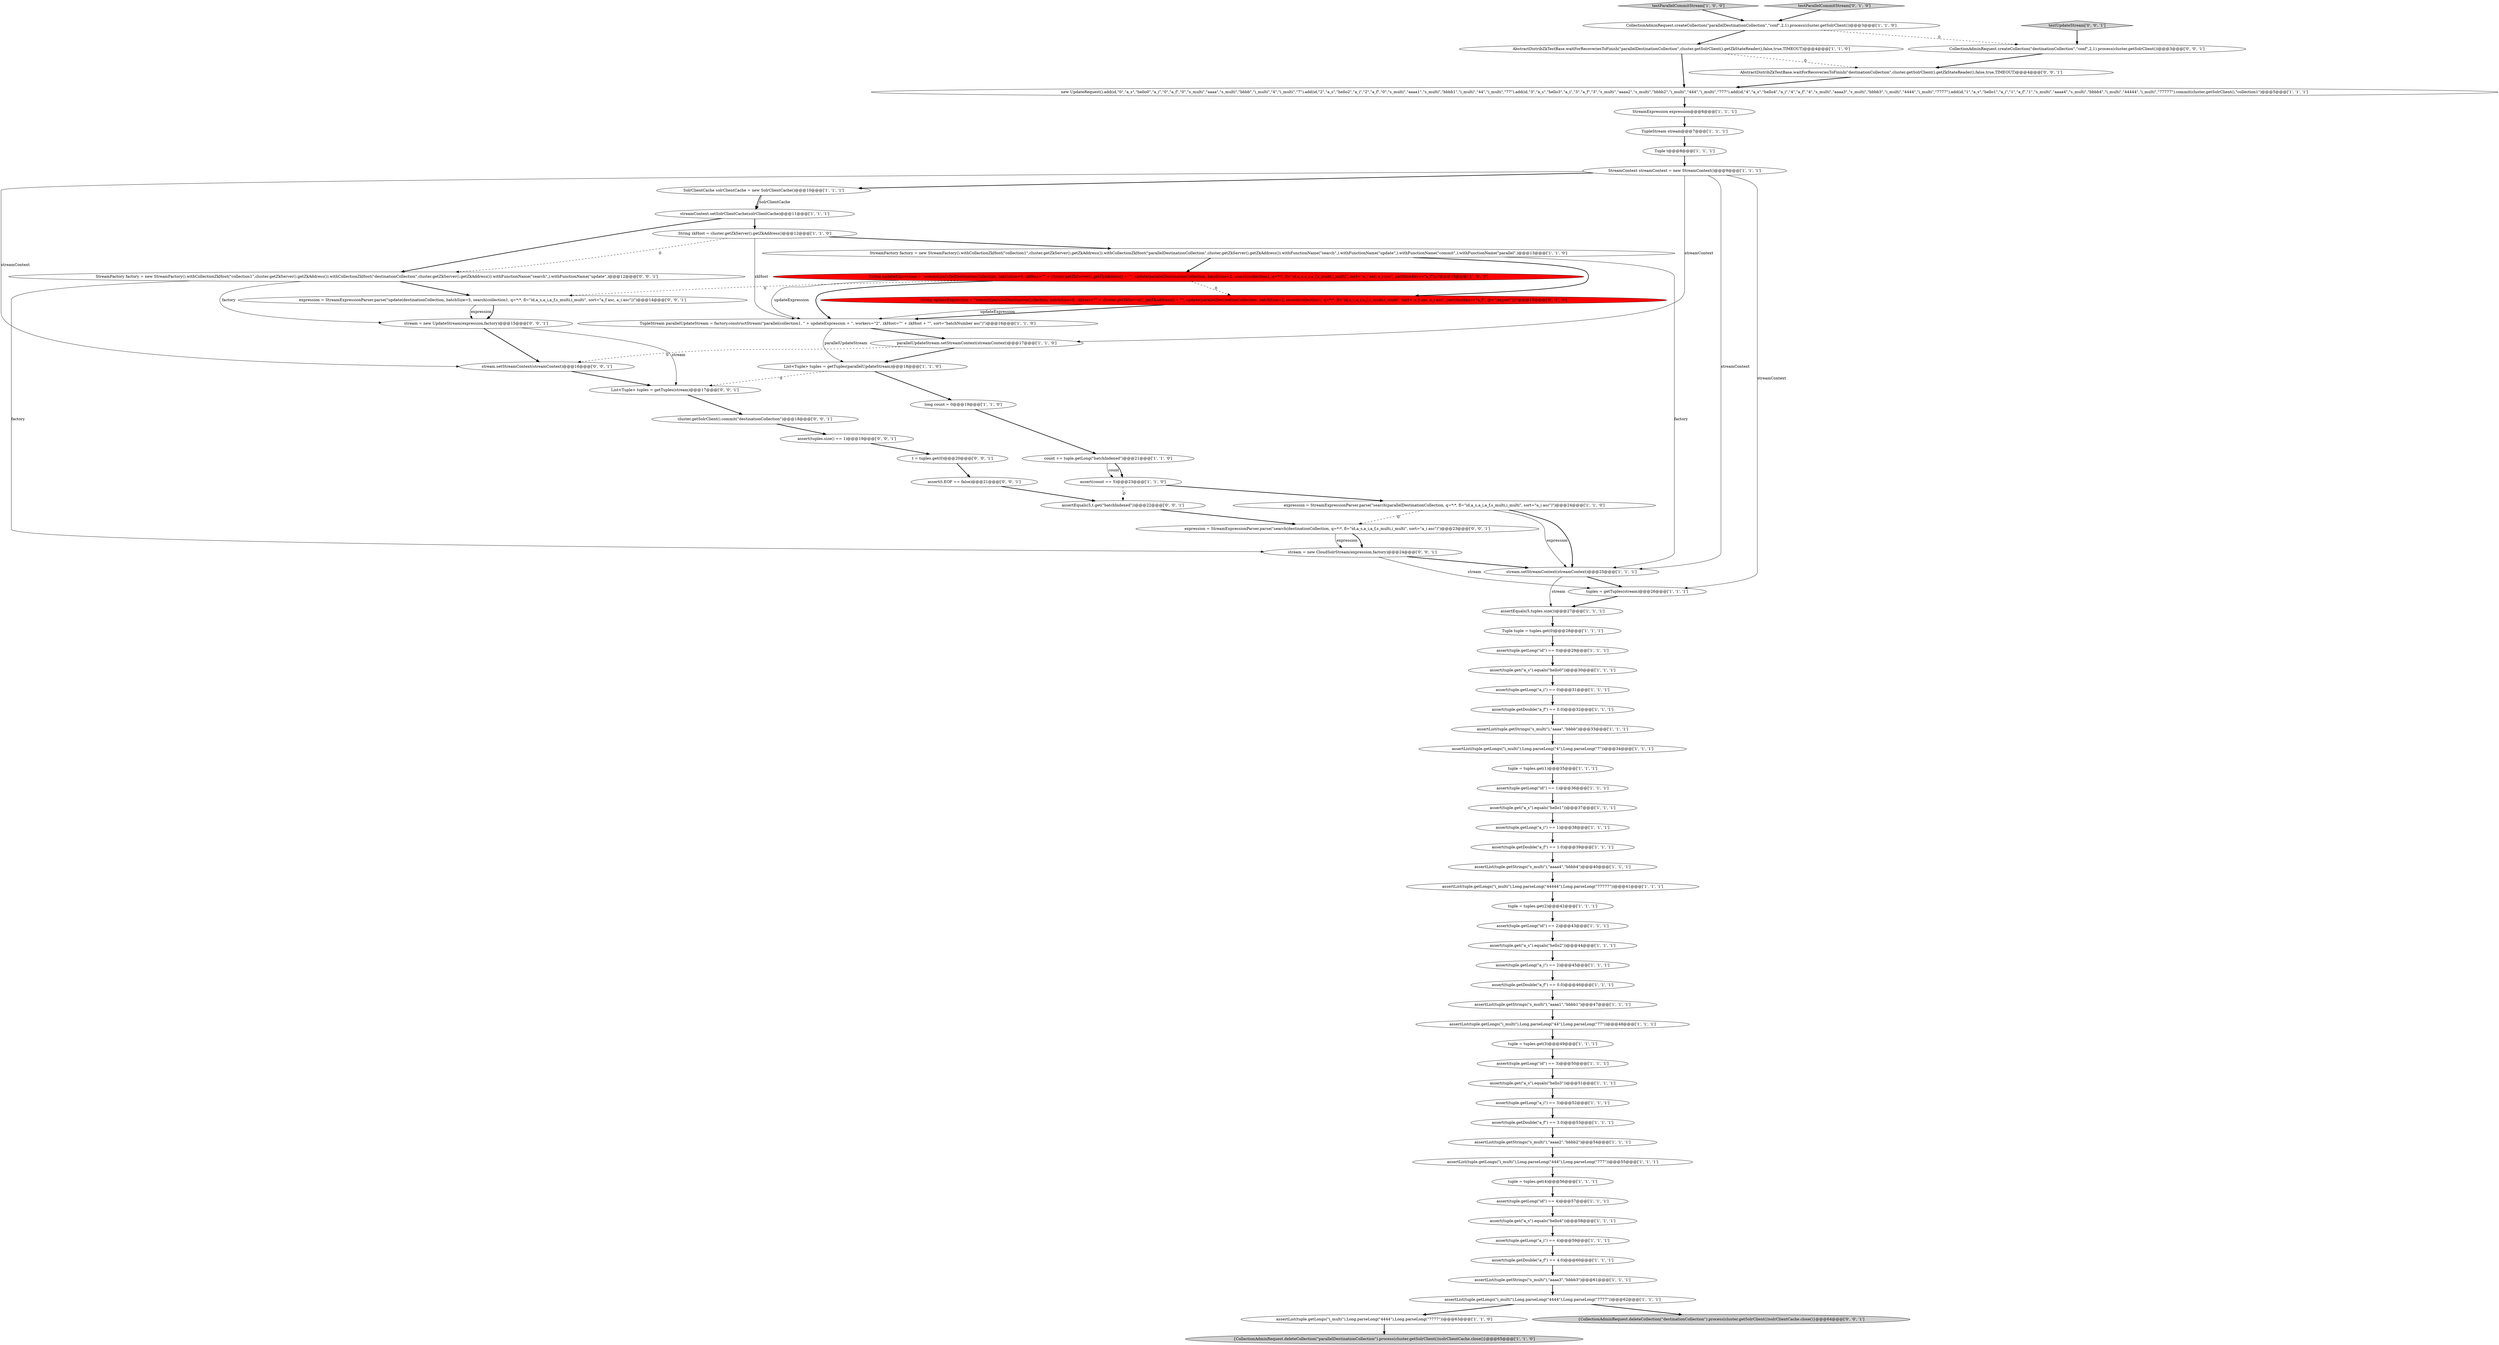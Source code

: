 digraph {
31 [style = filled, label = "assert(tuple.getDouble(\"a_f\") == 0.0)@@@32@@@['1', '1', '1']", fillcolor = white, shape = ellipse image = "AAA0AAABBB1BBB"];
30 [style = filled, label = "assert(tuple.getLong(\"id\") == 3)@@@50@@@['1', '1', '1']", fillcolor = white, shape = ellipse image = "AAA0AAABBB1BBB"];
33 [style = filled, label = "assert(tuple.getDouble(\"a_f\") == 3.0)@@@53@@@['1', '1', '1']", fillcolor = white, shape = ellipse image = "AAA0AAABBB1BBB"];
22 [style = filled, label = "AbstractDistribZkTestBase.waitForRecoveriesToFinish(\"parallelDestinationCollection\",cluster.getSolrClient().getZkStateReader(),false,true,TIMEOUT)@@@4@@@['1', '1', '0']", fillcolor = white, shape = ellipse image = "AAA0AAABBB1BBB"];
19 [style = filled, label = "String updateExpression = \"commit(parallelDestinationCollection, batchSize=0, zkHost=\"\" + cluster.getZkServer().getZkAddress() + \"\", update(parallelDestinationCollection, batchSize=2, search(collection1, q=*:*, fl=\"id,a_s,a_i,a_f,s_multi,i_multi\", sort=\"a_f asc, a_i asc\", partitionKeys=\"a_f\")))\"@@@15@@@['1', '0', '0']", fillcolor = red, shape = ellipse image = "AAA1AAABBB1BBB"];
34 [style = filled, label = "assert(tuple.getLong(\"id\") == 2)@@@43@@@['1', '1', '1']", fillcolor = white, shape = ellipse image = "AAA0AAABBB1BBB"];
68 [style = filled, label = "assert(tuples.size() == 1)@@@19@@@['0', '0', '1']", fillcolor = white, shape = ellipse image = "AAA0AAABBB3BBB"];
63 [style = filled, label = "StreamFactory factory = new StreamFactory().withCollectionZkHost(\"collection1\",cluster.getZkServer().getZkAddress()).withCollectionZkHost(\"destinationCollection\",cluster.getZkServer().getZkAddress()).withFunctionName(\"search\",).withFunctionName(\"update\",)@@@12@@@['0', '0', '1']", fillcolor = white, shape = ellipse image = "AAA0AAABBB3BBB"];
72 [style = filled, label = "List<Tuple> tuples = getTuples(stream)@@@17@@@['0', '0', '1']", fillcolor = white, shape = ellipse image = "AAA0AAABBB3BBB"];
53 [style = filled, label = "count += tuple.getLong(\"batchIndexed\")@@@21@@@['1', '1', '0']", fillcolor = white, shape = ellipse image = "AAA0AAABBB1BBB"];
5 [style = filled, label = "assertList(tuple.getLongs(\"i_multi\"),Long.parseLong(\"4444\"),Long.parseLong(\"7777\"))@@@62@@@['1', '1', '1']", fillcolor = white, shape = ellipse image = "AAA0AAABBB1BBB"];
4 [style = filled, label = "tuple = tuples.get(4)@@@56@@@['1', '1', '1']", fillcolor = white, shape = ellipse image = "AAA0AAABBB1BBB"];
27 [style = filled, label = "assertList(tuple.getStrings(\"s_multi\"),\"aaaa2\",\"bbbb2\")@@@54@@@['1', '1', '1']", fillcolor = white, shape = ellipse image = "AAA0AAABBB1BBB"];
25 [style = filled, label = "stream.setStreamContext(streamContext)@@@25@@@['1', '1', '1']", fillcolor = white, shape = ellipse image = "AAA0AAABBB1BBB"];
40 [style = filled, label = "assert(tuple.get(\"a_s\").equals(\"hello1\"))@@@37@@@['1', '1', '1']", fillcolor = white, shape = ellipse image = "AAA0AAABBB1BBB"];
44 [style = filled, label = "assertList(tuple.getStrings(\"s_multi\"),\"aaaa1\",\"bbbb1\")@@@47@@@['1', '1', '1']", fillcolor = white, shape = ellipse image = "AAA0AAABBB1BBB"];
71 [style = filled, label = "t = tuples.get(0)@@@20@@@['0', '0', '1']", fillcolor = white, shape = ellipse image = "AAA0AAABBB3BBB"];
73 [style = filled, label = "assertEquals(5,t.get(\"batchIndexed\"))@@@22@@@['0', '0', '1']", fillcolor = white, shape = ellipse image = "AAA0AAABBB3BBB"];
58 [style = filled, label = "parallelUpdateStream.setStreamContext(streamContext)@@@17@@@['1', '1', '0']", fillcolor = white, shape = ellipse image = "AAA0AAABBB1BBB"];
52 [style = filled, label = "testParallelCommitStream['1', '0', '0']", fillcolor = lightgray, shape = diamond image = "AAA0AAABBB1BBB"];
51 [style = filled, label = "StreamExpression expression@@@6@@@['1', '1', '1']", fillcolor = white, shape = ellipse image = "AAA0AAABBB1BBB"];
23 [style = filled, label = "{CollectionAdminRequest.deleteCollection(\"parallelDestinationCollection\").process(cluster.getSolrClient())solrClientCache.close()}@@@65@@@['1', '1', '0']", fillcolor = lightgray, shape = ellipse image = "AAA0AAABBB1BBB"];
8 [style = filled, label = "assert(count == 5)@@@23@@@['1', '1', '0']", fillcolor = white, shape = ellipse image = "AAA0AAABBB1BBB"];
10 [style = filled, label = "assert(tuple.getLong(\"a_i\") == 2)@@@45@@@['1', '1', '1']", fillcolor = white, shape = ellipse image = "AAA0AAABBB1BBB"];
14 [style = filled, label = "assert(tuple.getDouble(\"a_f\") == 4.0)@@@60@@@['1', '1', '1']", fillcolor = white, shape = ellipse image = "AAA0AAABBB1BBB"];
70 [style = filled, label = "cluster.getSolrClient().commit(\"destinationCollection\")@@@18@@@['0', '0', '1']", fillcolor = white, shape = ellipse image = "AAA0AAABBB3BBB"];
0 [style = filled, label = "new UpdateRequest().add(id,\"0\",\"a_s\",\"hello0\",\"a_i\",\"0\",\"a_f\",\"0\",\"s_multi\",\"aaaa\",\"s_multi\",\"bbbb\",\"i_multi\",\"4\",\"i_multi\",\"7\").add(id,\"2\",\"a_s\",\"hello2\",\"a_i\",\"2\",\"a_f\",\"0\",\"s_multi\",\"aaaa1\",\"s_multi\",\"bbbb1\",\"i_multi\",\"44\",\"i_multi\",\"77\").add(id,\"3\",\"a_s\",\"hello3\",\"a_i\",\"3\",\"a_f\",\"3\",\"s_multi\",\"aaaa2\",\"s_multi\",\"bbbb2\",\"i_multi\",\"444\",\"i_multi\",\"777\").add(id,\"4\",\"a_s\",\"hello4\",\"a_i\",\"4\",\"a_f\",\"4\",\"s_multi\",\"aaaa3\",\"s_multi\",\"bbbb3\",\"i_multi\",\"4444\",\"i_multi\",\"7777\").add(id,\"1\",\"a_s\",\"hello1\",\"a_i\",\"1\",\"a_f\",\"1\",\"s_multi\",\"aaaa4\",\"s_multi\",\"bbbb4\",\"i_multi\",\"44444\",\"i_multi\",\"77777\").commit(cluster.getSolrClient(),\"collection1\")@@@5@@@['1', '1', '1']", fillcolor = white, shape = ellipse image = "AAA0AAABBB1BBB"];
35 [style = filled, label = "assert(tuple.getDouble(\"a_f\") == 0.0)@@@46@@@['1', '1', '1']", fillcolor = white, shape = ellipse image = "AAA0AAABBB1BBB"];
20 [style = filled, label = "StreamFactory factory = new StreamFactory().withCollectionZkHost(\"collection1\",cluster.getZkServer().getZkAddress()).withCollectionZkHost(\"parallelDestinationCollection\",cluster.getZkServer().getZkAddress()).withFunctionName(\"search\",).withFunctionName(\"update\",).withFunctionName(\"commit\",).withFunctionName(\"parallel\",)@@@13@@@['1', '1', '0']", fillcolor = white, shape = ellipse image = "AAA0AAABBB1BBB"];
24 [style = filled, label = "assert(tuple.get(\"a_s\").equals(\"hello0\"))@@@30@@@['1', '1', '1']", fillcolor = white, shape = ellipse image = "AAA0AAABBB1BBB"];
45 [style = filled, label = "assert(tuple.getLong(\"a_i\") == 0)@@@31@@@['1', '1', '1']", fillcolor = white, shape = ellipse image = "AAA0AAABBB1BBB"];
18 [style = filled, label = "long count = 0@@@19@@@['1', '1', '0']", fillcolor = white, shape = ellipse image = "AAA0AAABBB1BBB"];
47 [style = filled, label = "TupleStream parallelUpdateStream = factory.constructStream(\"parallel(collection1, \" + updateExpression + \", workers=\"2\", zkHost=\"\" + zkHost + \"\", sort=\"batchNumber asc\")\")@@@16@@@['1', '1', '0']", fillcolor = white, shape = ellipse image = "AAA0AAABBB1BBB"];
61 [style = filled, label = "testParallelCommitStream['0', '1', '0']", fillcolor = lightgray, shape = diamond image = "AAA0AAABBB2BBB"];
7 [style = filled, label = "tuple = tuples.get(3)@@@49@@@['1', '1', '1']", fillcolor = white, shape = ellipse image = "AAA0AAABBB1BBB"];
43 [style = filled, label = "assertList(tuple.getLongs(\"i_multi\"),Long.parseLong(\"4444\"),Long.parseLong(\"7777\"))@@@63@@@['1', '1', '0']", fillcolor = white, shape = ellipse image = "AAA0AAABBB1BBB"];
12 [style = filled, label = "assert(tuple.getLong(\"id\") == 1)@@@36@@@['1', '1', '1']", fillcolor = white, shape = ellipse image = "AAA0AAABBB1BBB"];
54 [style = filled, label = "assert(tuple.getLong(\"a_i\") == 1)@@@38@@@['1', '1', '1']", fillcolor = white, shape = ellipse image = "AAA0AAABBB1BBB"];
56 [style = filled, label = "SolrClientCache solrClientCache = new SolrClientCache()@@@10@@@['1', '1', '1']", fillcolor = white, shape = ellipse image = "AAA0AAABBB1BBB"];
64 [style = filled, label = "CollectionAdminRequest.createCollection(\"destinationCollection\",\"conf\",2,1).process(cluster.getSolrClient())@@@3@@@['0', '0', '1']", fillcolor = white, shape = ellipse image = "AAA0AAABBB3BBB"];
13 [style = filled, label = "tuples = getTuples(stream)@@@26@@@['1', '1', '1']", fillcolor = white, shape = ellipse image = "AAA0AAABBB1BBB"];
11 [style = filled, label = "Tuple tuple = tuples.get(0)@@@28@@@['1', '1', '1']", fillcolor = white, shape = ellipse image = "AAA0AAABBB1BBB"];
26 [style = filled, label = "assert(tuple.get(\"a_s\").equals(\"hello2\"))@@@44@@@['1', '1', '1']", fillcolor = white, shape = ellipse image = "AAA0AAABBB1BBB"];
6 [style = filled, label = "List<Tuple> tuples = getTuples(parallelUpdateStream)@@@18@@@['1', '1', '0']", fillcolor = white, shape = ellipse image = "AAA0AAABBB1BBB"];
9 [style = filled, label = "streamContext.setSolrClientCache(solrClientCache)@@@11@@@['1', '1', '1']", fillcolor = white, shape = ellipse image = "AAA0AAABBB1BBB"];
16 [style = filled, label = "assert(tuple.getLong(\"id\") == 4)@@@57@@@['1', '1', '1']", fillcolor = white, shape = ellipse image = "AAA0AAABBB1BBB"];
50 [style = filled, label = "assertList(tuple.getStrings(\"s_multi\"),\"aaaa4\",\"bbbb4\")@@@40@@@['1', '1', '1']", fillcolor = white, shape = ellipse image = "AAA0AAABBB1BBB"];
65 [style = filled, label = "AbstractDistribZkTestBase.waitForRecoveriesToFinish(\"destinationCollection\",cluster.getSolrClient().getZkStateReader(),false,true,TIMEOUT)@@@4@@@['0', '0', '1']", fillcolor = white, shape = ellipse image = "AAA0AAABBB3BBB"];
37 [style = filled, label = "assert(tuple.get(\"a_s\").equals(\"hello4\"))@@@58@@@['1', '1', '1']", fillcolor = white, shape = ellipse image = "AAA0AAABBB1BBB"];
21 [style = filled, label = "assertList(tuple.getStrings(\"s_multi\"),\"aaaa\",\"bbbb\")@@@33@@@['1', '1', '1']", fillcolor = white, shape = ellipse image = "AAA0AAABBB1BBB"];
74 [style = filled, label = "assert(t.EOF == false)@@@21@@@['0', '0', '1']", fillcolor = white, shape = ellipse image = "AAA0AAABBB3BBB"];
69 [style = filled, label = "testUpdateStream['0', '0', '1']", fillcolor = lightgray, shape = diamond image = "AAA0AAABBB3BBB"];
46 [style = filled, label = "assertEquals(5,tuples.size())@@@27@@@['1', '1', '1']", fillcolor = white, shape = ellipse image = "AAA0AAABBB1BBB"];
75 [style = filled, label = "expression = StreamExpressionParser.parse(\"search(destinationCollection, q=*:*, fl=\"id,a_s,a_i,a_f,s_multi,i_multi\", sort=\"a_i asc\")\")@@@23@@@['0', '0', '1']", fillcolor = white, shape = ellipse image = "AAA0AAABBB3BBB"];
41 [style = filled, label = "String zkHost = cluster.getZkServer().getZkAddress()@@@12@@@['1', '1', '0']", fillcolor = white, shape = ellipse image = "AAA0AAABBB1BBB"];
76 [style = filled, label = "stream = new CloudSolrStream(expression,factory)@@@24@@@['0', '0', '1']", fillcolor = white, shape = ellipse image = "AAA0AAABBB3BBB"];
3 [style = filled, label = "CollectionAdminRequest.createCollection(\"parallelDestinationCollection\",\"conf\",2,1).process(cluster.getSolrClient())@@@3@@@['1', '1', '0']", fillcolor = white, shape = ellipse image = "AAA0AAABBB1BBB"];
49 [style = filled, label = "assert(tuple.getLong(\"a_i\") == 4)@@@59@@@['1', '1', '1']", fillcolor = white, shape = ellipse image = "AAA0AAABBB1BBB"];
62 [style = filled, label = "{CollectionAdminRequest.deleteCollection(\"destinationCollection\").process(cluster.getSolrClient())solrClientCache.close()}@@@64@@@['0', '0', '1']", fillcolor = lightgray, shape = ellipse image = "AAA0AAABBB3BBB"];
1 [style = filled, label = "assert(tuple.getDouble(\"a_f\") == 1.0)@@@39@@@['1', '1', '1']", fillcolor = white, shape = ellipse image = "AAA0AAABBB1BBB"];
67 [style = filled, label = "stream.setStreamContext(streamContext)@@@16@@@['0', '0', '1']", fillcolor = white, shape = ellipse image = "AAA0AAABBB3BBB"];
60 [style = filled, label = "String updateExpression = \"commit(parallelDestinationCollection, batchSize=0, zkHost=\"\" + cluster.getZkServer().getZkAddress() + \"\", update(parallelDestinationCollection, batchSize=2, search(collection1, q=*:*, fl=\"id,a_s,a_i,a_f,s_multi,i_multi\", sort=\"a_f asc, a_i asc\", partitionKeys=\"a_f\", qt=\"/export\")))\"@@@15@@@['0', '1', '0']", fillcolor = red, shape = ellipse image = "AAA1AAABBB2BBB"];
29 [style = filled, label = "assertList(tuple.getLongs(\"i_multi\"),Long.parseLong(\"444\"),Long.parseLong(\"777\"))@@@55@@@['1', '1', '1']", fillcolor = white, shape = ellipse image = "AAA0AAABBB1BBB"];
55 [style = filled, label = "StreamContext streamContext = new StreamContext()@@@9@@@['1', '1', '1']", fillcolor = white, shape = ellipse image = "AAA0AAABBB1BBB"];
42 [style = filled, label = "tuple = tuples.get(2)@@@42@@@['1', '1', '1']", fillcolor = white, shape = ellipse image = "AAA0AAABBB1BBB"];
36 [style = filled, label = "tuple = tuples.get(1)@@@35@@@['1', '1', '1']", fillcolor = white, shape = ellipse image = "AAA0AAABBB1BBB"];
15 [style = filled, label = "assert(tuple.getLong(\"id\") == 0)@@@29@@@['1', '1', '1']", fillcolor = white, shape = ellipse image = "AAA0AAABBB1BBB"];
2 [style = filled, label = "assert(tuple.get(\"a_s\").equals(\"hello3\"))@@@51@@@['1', '1', '1']", fillcolor = white, shape = ellipse image = "AAA0AAABBB1BBB"];
38 [style = filled, label = "expression = StreamExpressionParser.parse(\"search(parallelDestinationCollection, q=*:*, fl=\"id,a_s,a_i,a_f,s_multi,i_multi\", sort=\"a_i asc\")\")@@@24@@@['1', '1', '0']", fillcolor = white, shape = ellipse image = "AAA0AAABBB1BBB"];
66 [style = filled, label = "expression = StreamExpressionParser.parse(\"update(destinationCollection, batchSize=5, search(collection1, q=*:*, fl=\"id,a_s,a_i,a_f,s_multi,i_multi\", sort=\"a_f asc, a_i asc\"))\")@@@14@@@['0', '0', '1']", fillcolor = white, shape = ellipse image = "AAA0AAABBB3BBB"];
39 [style = filled, label = "assertList(tuple.getLongs(\"i_multi\"),Long.parseLong(\"4\"),Long.parseLong(\"7\"))@@@34@@@['1', '1', '1']", fillcolor = white, shape = ellipse image = "AAA0AAABBB1BBB"];
28 [style = filled, label = "assert(tuple.getLong(\"a_i\") == 3)@@@52@@@['1', '1', '1']", fillcolor = white, shape = ellipse image = "AAA0AAABBB1BBB"];
32 [style = filled, label = "assertList(tuple.getLongs(\"i_multi\"),Long.parseLong(\"44\"),Long.parseLong(\"77\"))@@@48@@@['1', '1', '1']", fillcolor = white, shape = ellipse image = "AAA0AAABBB1BBB"];
59 [style = filled, label = "TupleStream stream@@@7@@@['1', '1', '1']", fillcolor = white, shape = ellipse image = "AAA0AAABBB1BBB"];
77 [style = filled, label = "stream = new UpdateStream(expression,factory)@@@15@@@['0', '0', '1']", fillcolor = white, shape = ellipse image = "AAA0AAABBB3BBB"];
57 [style = filled, label = "assertList(tuple.getLongs(\"i_multi\"),Long.parseLong(\"44444\"),Long.parseLong(\"77777\"))@@@41@@@['1', '1', '1']", fillcolor = white, shape = ellipse image = "AAA0AAABBB1BBB"];
17 [style = filled, label = "Tuple t@@@8@@@['1', '1', '1']", fillcolor = white, shape = ellipse image = "AAA0AAABBB1BBB"];
48 [style = filled, label = "assertList(tuple.getStrings(\"s_multi\"),\"aaaa3\",\"bbbb3\")@@@61@@@['1', '1', '1']", fillcolor = white, shape = ellipse image = "AAA0AAABBB1BBB"];
16->37 [style = bold, label=""];
8->73 [style = dashed, label="0"];
37->49 [style = bold, label=""];
7->30 [style = bold, label=""];
26->10 [style = bold, label=""];
53->8 [style = solid, label="count"];
49->14 [style = bold, label=""];
65->0 [style = bold, label=""];
10->35 [style = bold, label=""];
31->21 [style = bold, label=""];
55->58 [style = solid, label="streamContext"];
36->12 [style = bold, label=""];
45->31 [style = bold, label=""];
73->75 [style = bold, label=""];
41->20 [style = bold, label=""];
43->23 [style = bold, label=""];
19->66 [style = dashed, label="0"];
9->63 [style = bold, label=""];
56->9 [style = solid, label="solrClientCache"];
47->6 [style = solid, label="parallelUpdateStream"];
12->40 [style = bold, label=""];
20->60 [style = bold, label=""];
61->3 [style = bold, label=""];
63->66 [style = bold, label=""];
3->64 [style = dashed, label="0"];
60->47 [style = bold, label=""];
22->0 [style = bold, label=""];
60->47 [style = solid, label="updateExpression"];
34->26 [style = bold, label=""];
71->74 [style = bold, label=""];
55->13 [style = solid, label="streamContext"];
70->68 [style = bold, label=""];
13->46 [style = bold, label=""];
2->28 [style = bold, label=""];
14->48 [style = bold, label=""];
4->16 [style = bold, label=""];
38->25 [style = solid, label="expression"];
41->47 [style = solid, label="zkHost"];
1->50 [style = bold, label=""];
6->72 [style = dashed, label="0"];
35->44 [style = bold, label=""];
76->25 [style = bold, label=""];
41->63 [style = dashed, label="0"];
69->64 [style = bold, label=""];
32->7 [style = bold, label=""];
33->27 [style = bold, label=""];
8->38 [style = bold, label=""];
56->9 [style = bold, label=""];
47->58 [style = bold, label=""];
19->60 [style = dashed, label="0"];
5->62 [style = bold, label=""];
19->47 [style = solid, label="updateExpression"];
22->65 [style = dashed, label="0"];
44->32 [style = bold, label=""];
38->25 [style = bold, label=""];
48->5 [style = bold, label=""];
27->29 [style = bold, label=""];
20->19 [style = bold, label=""];
6->18 [style = bold, label=""];
77->72 [style = solid, label="stream"];
67->72 [style = bold, label=""];
24->45 [style = bold, label=""];
17->55 [style = bold, label=""];
66->77 [style = solid, label="expression"];
19->47 [style = bold, label=""];
21->39 [style = bold, label=""];
50->57 [style = bold, label=""];
64->65 [style = bold, label=""];
63->77 [style = solid, label="factory"];
53->8 [style = bold, label=""];
77->67 [style = bold, label=""];
20->25 [style = solid, label="factory"];
75->76 [style = bold, label=""];
59->17 [style = bold, label=""];
66->77 [style = bold, label=""];
42->34 [style = bold, label=""];
40->54 [style = bold, label=""];
57->42 [style = bold, label=""];
29->4 [style = bold, label=""];
25->46 [style = solid, label="stream"];
25->13 [style = bold, label=""];
72->70 [style = bold, label=""];
74->73 [style = bold, label=""];
18->53 [style = bold, label=""];
76->13 [style = solid, label="stream"];
3->22 [style = bold, label=""];
38->75 [style = dashed, label="0"];
55->56 [style = bold, label=""];
46->11 [style = bold, label=""];
11->15 [style = bold, label=""];
51->59 [style = bold, label=""];
5->43 [style = bold, label=""];
9->41 [style = bold, label=""];
55->67 [style = solid, label="streamContext"];
63->76 [style = solid, label="factory"];
28->33 [style = bold, label=""];
55->25 [style = solid, label="streamContext"];
68->71 [style = bold, label=""];
15->24 [style = bold, label=""];
0->51 [style = bold, label=""];
58->67 [style = dashed, label="0"];
75->76 [style = solid, label="expression"];
58->6 [style = bold, label=""];
52->3 [style = bold, label=""];
30->2 [style = bold, label=""];
39->36 [style = bold, label=""];
54->1 [style = bold, label=""];
}

